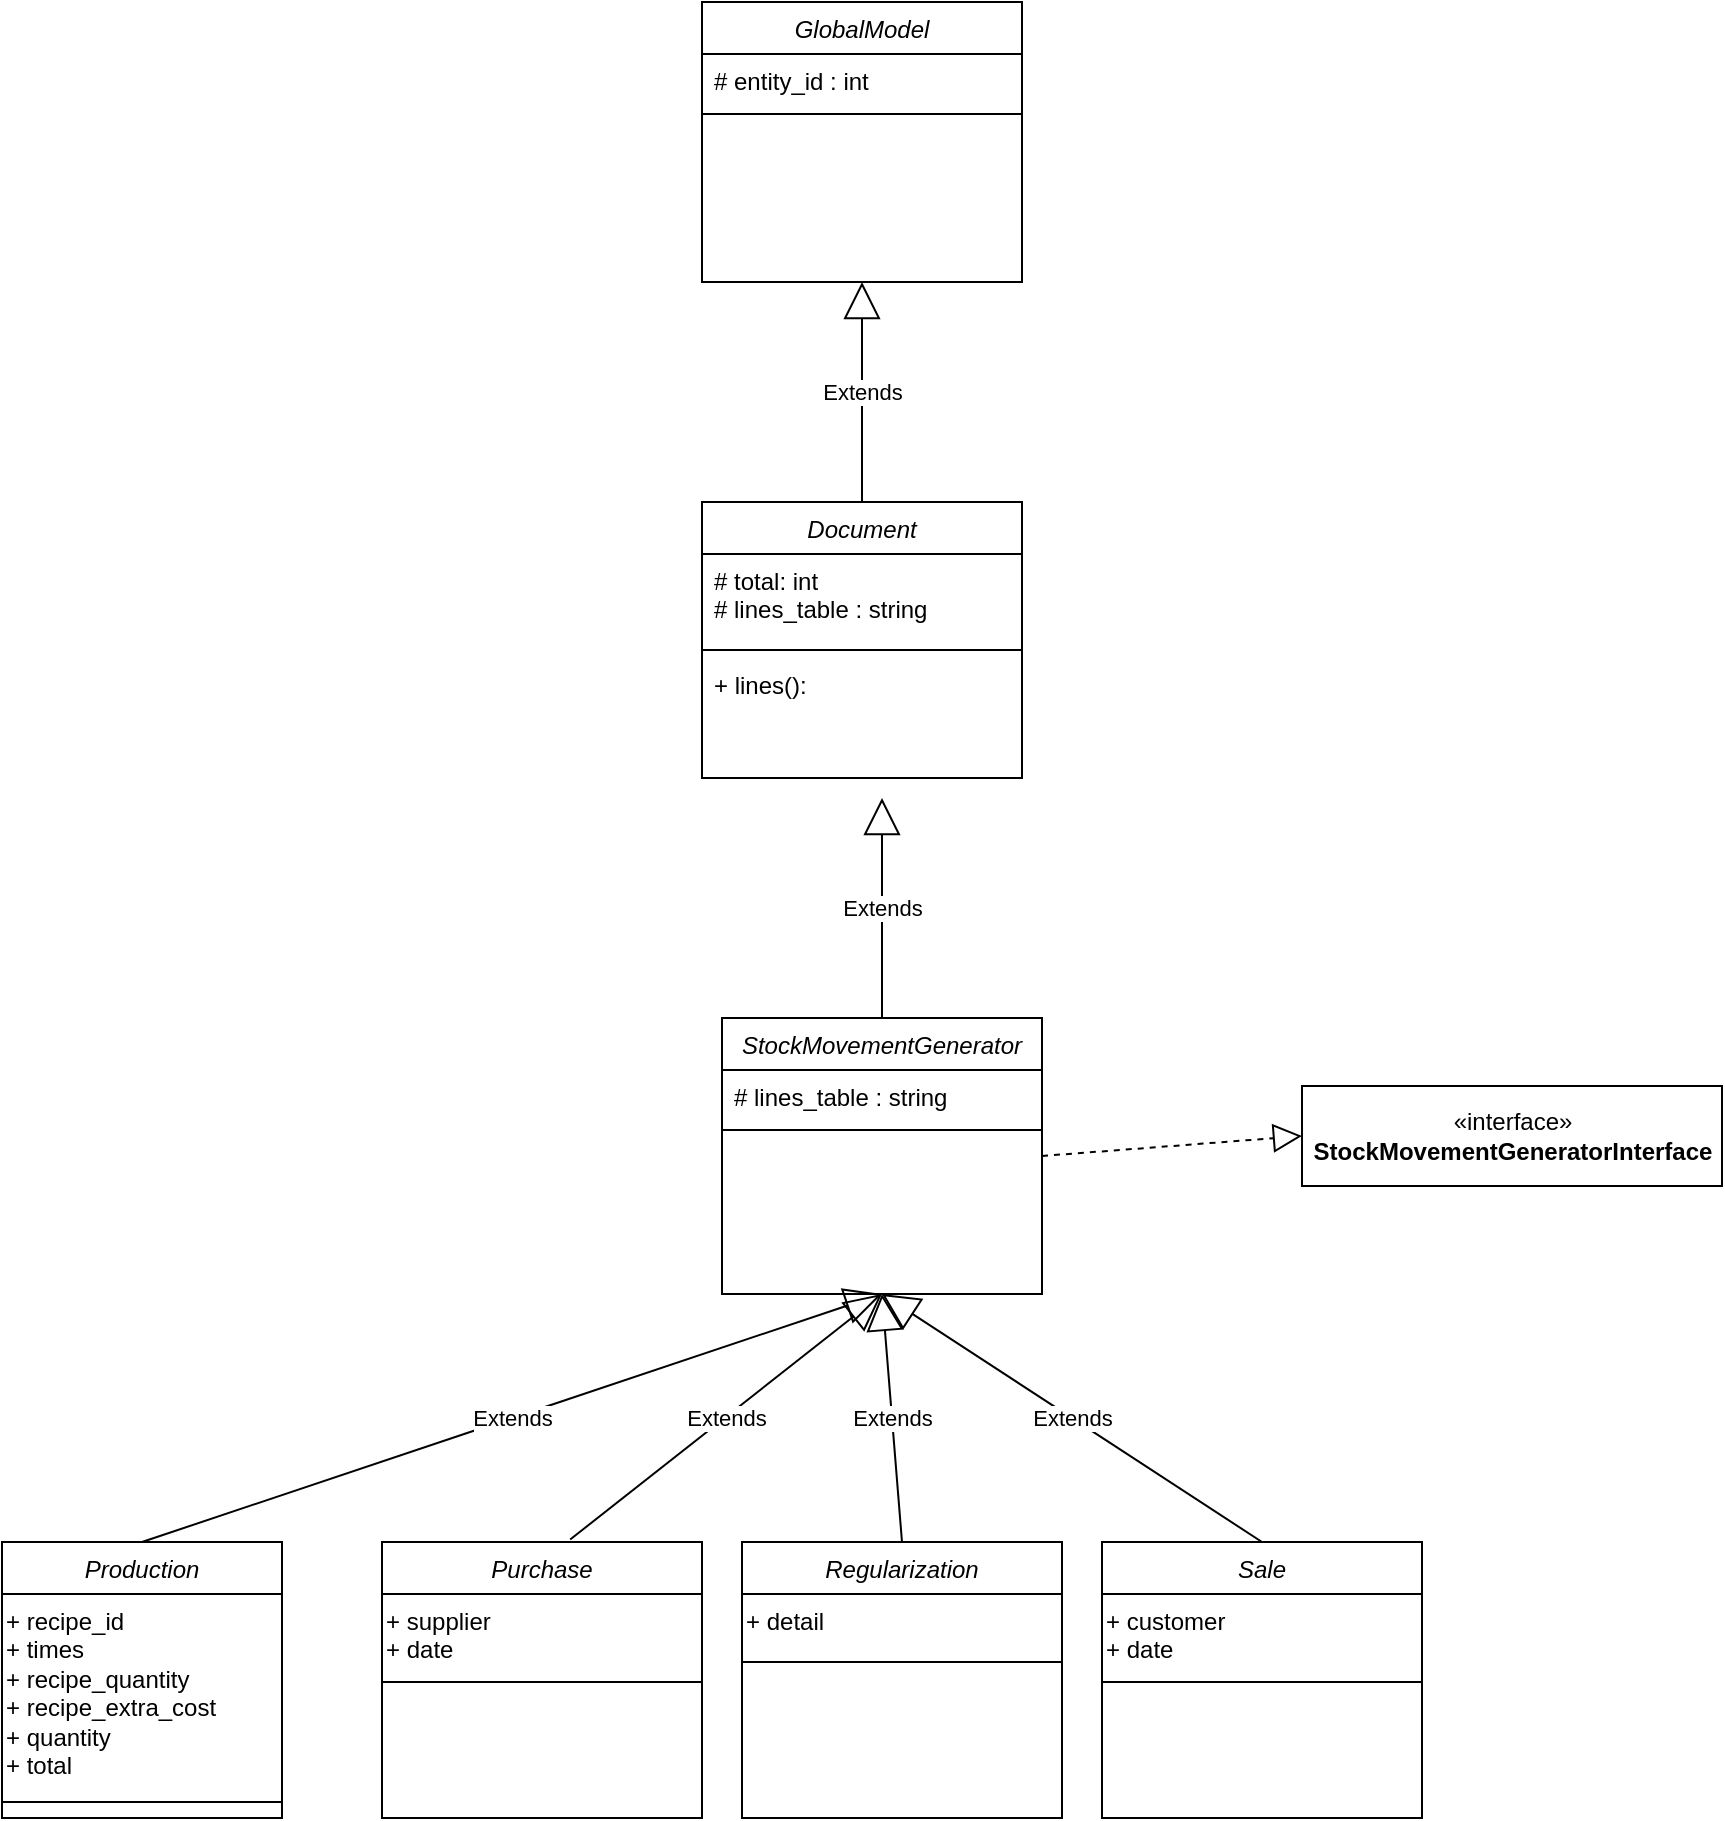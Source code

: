 <mxfile version="15.6.0" type="github">
  <diagram id="ESvlNdVcqs20H1Ye2O-1" name="Page-1">
    <mxGraphModel dx="3671" dy="1524" grid="1" gridSize="10" guides="1" tooltips="1" connect="1" arrows="1" fold="1" page="1" pageScale="1" pageWidth="827" pageHeight="1169" math="0" shadow="0">
      <root>
        <mxCell id="0" />
        <mxCell id="1" parent="0" />
        <mxCell id="96EEzzhZN3MDENslb1aO-1" value="GlobalModel&#xa;" style="swimlane;fontStyle=2;align=center;verticalAlign=top;childLayout=stackLayout;horizontal=1;startSize=26;horizontalStack=0;resizeParent=1;resizeLast=0;collapsible=1;marginBottom=0;rounded=0;shadow=0;strokeWidth=1;" vertex="1" parent="1">
          <mxGeometry x="220" y="120" width="160" height="140" as="geometry">
            <mxRectangle x="230" y="140" width="160" height="26" as="alternateBounds" />
          </mxGeometry>
        </mxCell>
        <mxCell id="96EEzzhZN3MDENslb1aO-2" value="# entity_id : int" style="text;align=left;verticalAlign=top;spacingLeft=4;spacingRight=4;overflow=hidden;rotatable=0;points=[[0,0.5],[1,0.5]];portConstraint=eastwest;" vertex="1" parent="96EEzzhZN3MDENslb1aO-1">
          <mxGeometry y="26" width="160" height="26" as="geometry" />
        </mxCell>
        <mxCell id="96EEzzhZN3MDENslb1aO-3" value="" style="line;html=1;strokeWidth=1;align=left;verticalAlign=middle;spacingTop=-1;spacingLeft=3;spacingRight=3;rotatable=0;labelPosition=right;points=[];portConstraint=eastwest;" vertex="1" parent="96EEzzhZN3MDENslb1aO-1">
          <mxGeometry y="52" width="160" height="8" as="geometry" />
        </mxCell>
        <mxCell id="96EEzzhZN3MDENslb1aO-4" value="Document&#xa;" style="swimlane;fontStyle=2;align=center;verticalAlign=top;childLayout=stackLayout;horizontal=1;startSize=26;horizontalStack=0;resizeParent=1;resizeLast=0;collapsible=1;marginBottom=0;rounded=0;shadow=0;strokeWidth=1;" vertex="1" parent="1">
          <mxGeometry x="220" y="370" width="160" height="138" as="geometry">
            <mxRectangle x="230" y="140" width="160" height="26" as="alternateBounds" />
          </mxGeometry>
        </mxCell>
        <mxCell id="96EEzzhZN3MDENslb1aO-5" value="# total: int&#xa;# lines_table : string&#xa;&#xa;&#xa;&#xa;&#xa;" style="text;align=left;verticalAlign=top;spacingLeft=4;spacingRight=4;overflow=hidden;rotatable=0;points=[[0,0.5],[1,0.5]];portConstraint=eastwest;" vertex="1" parent="96EEzzhZN3MDENslb1aO-4">
          <mxGeometry y="26" width="160" height="44" as="geometry" />
        </mxCell>
        <mxCell id="96EEzzhZN3MDENslb1aO-6" value="" style="line;html=1;strokeWidth=1;align=left;verticalAlign=middle;spacingTop=-1;spacingLeft=3;spacingRight=3;rotatable=0;labelPosition=right;points=[];portConstraint=eastwest;" vertex="1" parent="96EEzzhZN3MDENslb1aO-4">
          <mxGeometry y="70" width="160" height="8" as="geometry" />
        </mxCell>
        <mxCell id="96EEzzhZN3MDENslb1aO-7" value="+ lines():" style="text;strokeColor=none;fillColor=none;align=left;verticalAlign=top;spacingLeft=4;spacingRight=4;overflow=hidden;rotatable=0;points=[[0,0.5],[1,0.5]];portConstraint=eastwest;" vertex="1" parent="96EEzzhZN3MDENslb1aO-4">
          <mxGeometry y="78" width="160" height="26" as="geometry" />
        </mxCell>
        <mxCell id="96EEzzhZN3MDENslb1aO-8" value="Extends" style="endArrow=block;endSize=16;endFill=0;html=1;rounded=0;entryX=0.5;entryY=1;entryDx=0;entryDy=0;exitX=0.5;exitY=0;exitDx=0;exitDy=0;" edge="1" parent="1" source="96EEzzhZN3MDENslb1aO-4" target="96EEzzhZN3MDENslb1aO-1">
          <mxGeometry width="160" relative="1" as="geometry">
            <mxPoint x="330" y="390" as="sourcePoint" />
            <mxPoint x="490" y="390" as="targetPoint" />
          </mxGeometry>
        </mxCell>
        <mxCell id="96EEzzhZN3MDENslb1aO-9" value="Sale" style="swimlane;fontStyle=2;align=center;verticalAlign=top;childLayout=stackLayout;horizontal=1;startSize=26;horizontalStack=0;resizeParent=1;resizeLast=0;collapsible=1;marginBottom=0;rounded=0;shadow=0;strokeWidth=1;" vertex="1" parent="1">
          <mxGeometry x="420" y="890" width="160" height="138" as="geometry">
            <mxRectangle x="230" y="140" width="160" height="26" as="alternateBounds" />
          </mxGeometry>
        </mxCell>
        <mxCell id="96EEzzhZN3MDENslb1aO-10" value="+ customer&lt;br&gt;+ date" style="text;whiteSpace=wrap;html=1;" vertex="1" parent="96EEzzhZN3MDENslb1aO-9">
          <mxGeometry y="26" width="160" height="40" as="geometry" />
        </mxCell>
        <mxCell id="96EEzzhZN3MDENslb1aO-11" value="" style="line;html=1;strokeWidth=1;align=left;verticalAlign=middle;spacingTop=-1;spacingLeft=3;spacingRight=3;rotatable=0;labelPosition=right;points=[];portConstraint=eastwest;" vertex="1" parent="96EEzzhZN3MDENslb1aO-9">
          <mxGeometry y="66" width="160" height="8" as="geometry" />
        </mxCell>
        <mxCell id="96EEzzhZN3MDENslb1aO-12" value="Extends" style="endArrow=block;endSize=16;endFill=0;html=1;rounded=0;exitX=0.5;exitY=0;exitDx=0;exitDy=0;entryX=0.5;entryY=1;entryDx=0;entryDy=0;" edge="1" parent="1" source="96EEzzhZN3MDENslb1aO-9" target="96EEzzhZN3MDENslb1aO-15">
          <mxGeometry width="160" relative="1" as="geometry">
            <mxPoint x="330" y="638" as="sourcePoint" />
            <mxPoint x="300" y="508" as="targetPoint" />
          </mxGeometry>
        </mxCell>
        <mxCell id="96EEzzhZN3MDENslb1aO-13" value="«interface»&lt;br&gt;&lt;b&gt;StockMovementGeneratorInterface&lt;/b&gt;" style="html=1;" vertex="1" parent="1">
          <mxGeometry x="520" y="662" width="210" height="50" as="geometry" />
        </mxCell>
        <mxCell id="96EEzzhZN3MDENslb1aO-14" value="" style="endArrow=block;dashed=1;endFill=0;endSize=12;html=1;rounded=0;entryX=0;entryY=0.5;entryDx=0;entryDy=0;exitX=1;exitY=0.5;exitDx=0;exitDy=0;" edge="1" parent="1" source="96EEzzhZN3MDENslb1aO-15" target="96EEzzhZN3MDENslb1aO-13">
          <mxGeometry width="160" relative="1" as="geometry">
            <mxPoint x="380" y="450" as="sourcePoint" />
            <mxPoint x="490" y="540" as="targetPoint" />
          </mxGeometry>
        </mxCell>
        <mxCell id="96EEzzhZN3MDENslb1aO-15" value="StockMovementGenerator" style="swimlane;fontStyle=2;align=center;verticalAlign=top;childLayout=stackLayout;horizontal=1;startSize=26;horizontalStack=0;resizeParent=1;resizeLast=0;collapsible=1;marginBottom=0;rounded=0;shadow=0;strokeWidth=1;" vertex="1" parent="1">
          <mxGeometry x="230" y="628" width="160" height="138" as="geometry">
            <mxRectangle x="230" y="140" width="160" height="26" as="alternateBounds" />
          </mxGeometry>
        </mxCell>
        <mxCell id="96EEzzhZN3MDENslb1aO-16" value="# lines_table : string&#xa;" style="text;align=left;verticalAlign=top;spacingLeft=4;spacingRight=4;overflow=hidden;rotatable=0;points=[[0,0.5],[1,0.5]];portConstraint=eastwest;" vertex="1" parent="96EEzzhZN3MDENslb1aO-15">
          <mxGeometry y="26" width="160" height="26" as="geometry" />
        </mxCell>
        <mxCell id="96EEzzhZN3MDENslb1aO-17" value="" style="line;html=1;strokeWidth=1;align=left;verticalAlign=middle;spacingTop=-1;spacingLeft=3;spacingRight=3;rotatable=0;labelPosition=right;points=[];portConstraint=eastwest;" vertex="1" parent="96EEzzhZN3MDENslb1aO-15">
          <mxGeometry y="52" width="160" height="8" as="geometry" />
        </mxCell>
        <mxCell id="96EEzzhZN3MDENslb1aO-18" value="Extends" style="endArrow=block;endSize=16;endFill=0;html=1;rounded=0;exitX=0.5;exitY=0;exitDx=0;exitDy=0;" edge="1" parent="1" source="96EEzzhZN3MDENslb1aO-15">
          <mxGeometry width="160" relative="1" as="geometry">
            <mxPoint x="340" y="648" as="sourcePoint" />
            <mxPoint x="310" y="518.0" as="targetPoint" />
          </mxGeometry>
        </mxCell>
        <mxCell id="96EEzzhZN3MDENslb1aO-19" value="Regularization" style="swimlane;fontStyle=2;align=center;verticalAlign=top;childLayout=stackLayout;horizontal=1;startSize=26;horizontalStack=0;resizeParent=1;resizeLast=0;collapsible=1;marginBottom=0;rounded=0;shadow=0;strokeWidth=1;" vertex="1" parent="1">
          <mxGeometry x="240" y="890" width="160" height="138" as="geometry">
            <mxRectangle x="230" y="140" width="160" height="26" as="alternateBounds" />
          </mxGeometry>
        </mxCell>
        <mxCell id="96EEzzhZN3MDENslb1aO-20" value="+ detail" style="text;whiteSpace=wrap;html=1;" vertex="1" parent="96EEzzhZN3MDENslb1aO-19">
          <mxGeometry y="26" width="160" height="30" as="geometry" />
        </mxCell>
        <mxCell id="96EEzzhZN3MDENslb1aO-21" value="" style="line;html=1;strokeWidth=1;align=left;verticalAlign=middle;spacingTop=-1;spacingLeft=3;spacingRight=3;rotatable=0;labelPosition=right;points=[];portConstraint=eastwest;" vertex="1" parent="96EEzzhZN3MDENslb1aO-19">
          <mxGeometry y="56" width="160" height="8" as="geometry" />
        </mxCell>
        <mxCell id="96EEzzhZN3MDENslb1aO-22" value="Production" style="swimlane;fontStyle=2;align=center;verticalAlign=top;childLayout=stackLayout;horizontal=1;startSize=26;horizontalStack=0;resizeParent=1;resizeLast=0;collapsible=1;marginBottom=0;rounded=0;shadow=0;strokeWidth=1;" vertex="1" parent="1">
          <mxGeometry x="-130" y="890" width="140" height="138" as="geometry">
            <mxRectangle x="230" y="140" width="160" height="26" as="alternateBounds" />
          </mxGeometry>
        </mxCell>
        <mxCell id="96EEzzhZN3MDENslb1aO-23" value="+ recipe_id&lt;br&gt;+ times&lt;br&gt;+ recipe_quantity&lt;br&gt;+ recipe_extra_cost&lt;br&gt;+ quantity&lt;br&gt;+ total" style="text;whiteSpace=wrap;html=1;" vertex="1" parent="96EEzzhZN3MDENslb1aO-22">
          <mxGeometry y="26" width="140" height="100" as="geometry" />
        </mxCell>
        <mxCell id="96EEzzhZN3MDENslb1aO-24" value="" style="line;html=1;strokeWidth=1;align=left;verticalAlign=middle;spacingTop=-1;spacingLeft=3;spacingRight=3;rotatable=0;labelPosition=right;points=[];portConstraint=eastwest;" vertex="1" parent="96EEzzhZN3MDENslb1aO-22">
          <mxGeometry y="126" width="140" height="8" as="geometry" />
        </mxCell>
        <mxCell id="96EEzzhZN3MDENslb1aO-25" value="Purchase" style="swimlane;fontStyle=2;align=center;verticalAlign=top;childLayout=stackLayout;horizontal=1;startSize=26;horizontalStack=0;resizeParent=1;resizeLast=0;collapsible=1;marginBottom=0;rounded=0;shadow=0;strokeWidth=1;" vertex="1" parent="1">
          <mxGeometry x="60" y="890" width="160" height="138" as="geometry">
            <mxRectangle x="230" y="140" width="160" height="26" as="alternateBounds" />
          </mxGeometry>
        </mxCell>
        <mxCell id="96EEzzhZN3MDENslb1aO-26" value="+ supplier&lt;br&gt;+ date" style="text;whiteSpace=wrap;html=1;" vertex="1" parent="96EEzzhZN3MDENslb1aO-25">
          <mxGeometry y="26" width="160" height="40" as="geometry" />
        </mxCell>
        <mxCell id="96EEzzhZN3MDENslb1aO-27" value="" style="line;html=1;strokeWidth=1;align=left;verticalAlign=middle;spacingTop=-1;spacingLeft=3;spacingRight=3;rotatable=0;labelPosition=right;points=[];portConstraint=eastwest;" vertex="1" parent="96EEzzhZN3MDENslb1aO-25">
          <mxGeometry y="66" width="160" height="8" as="geometry" />
        </mxCell>
        <mxCell id="96EEzzhZN3MDENslb1aO-28" value="Extends" style="endArrow=block;endSize=16;endFill=0;html=1;rounded=0;exitX=0.5;exitY=0;exitDx=0;exitDy=0;entryX=0.5;entryY=1;entryDx=0;entryDy=0;" edge="1" parent="1" source="96EEzzhZN3MDENslb1aO-19" target="96EEzzhZN3MDENslb1aO-15">
          <mxGeometry width="160" relative="1" as="geometry">
            <mxPoint x="290" y="710" as="sourcePoint" />
            <mxPoint x="450" y="710" as="targetPoint" />
          </mxGeometry>
        </mxCell>
        <mxCell id="96EEzzhZN3MDENslb1aO-29" value="Extends" style="endArrow=block;endSize=16;endFill=0;html=1;rounded=0;exitX=0.588;exitY=-0.009;exitDx=0;exitDy=0;exitPerimeter=0;entryX=0.5;entryY=1;entryDx=0;entryDy=0;" edge="1" parent="1" source="96EEzzhZN3MDENslb1aO-25" target="96EEzzhZN3MDENslb1aO-15">
          <mxGeometry width="160" relative="1" as="geometry">
            <mxPoint x="290" y="710" as="sourcePoint" />
            <mxPoint x="450" y="710" as="targetPoint" />
          </mxGeometry>
        </mxCell>
        <mxCell id="96EEzzhZN3MDENslb1aO-30" value="Extends" style="endArrow=block;endSize=16;endFill=0;html=1;rounded=0;exitX=0.5;exitY=0;exitDx=0;exitDy=0;entryX=0.5;entryY=1;entryDx=0;entryDy=0;" edge="1" parent="1" source="96EEzzhZN3MDENslb1aO-22" target="96EEzzhZN3MDENslb1aO-15">
          <mxGeometry width="160" relative="1" as="geometry">
            <mxPoint x="-70" y="800" as="sourcePoint" />
            <mxPoint x="90" y="800" as="targetPoint" />
          </mxGeometry>
        </mxCell>
      </root>
    </mxGraphModel>
  </diagram>
</mxfile>
